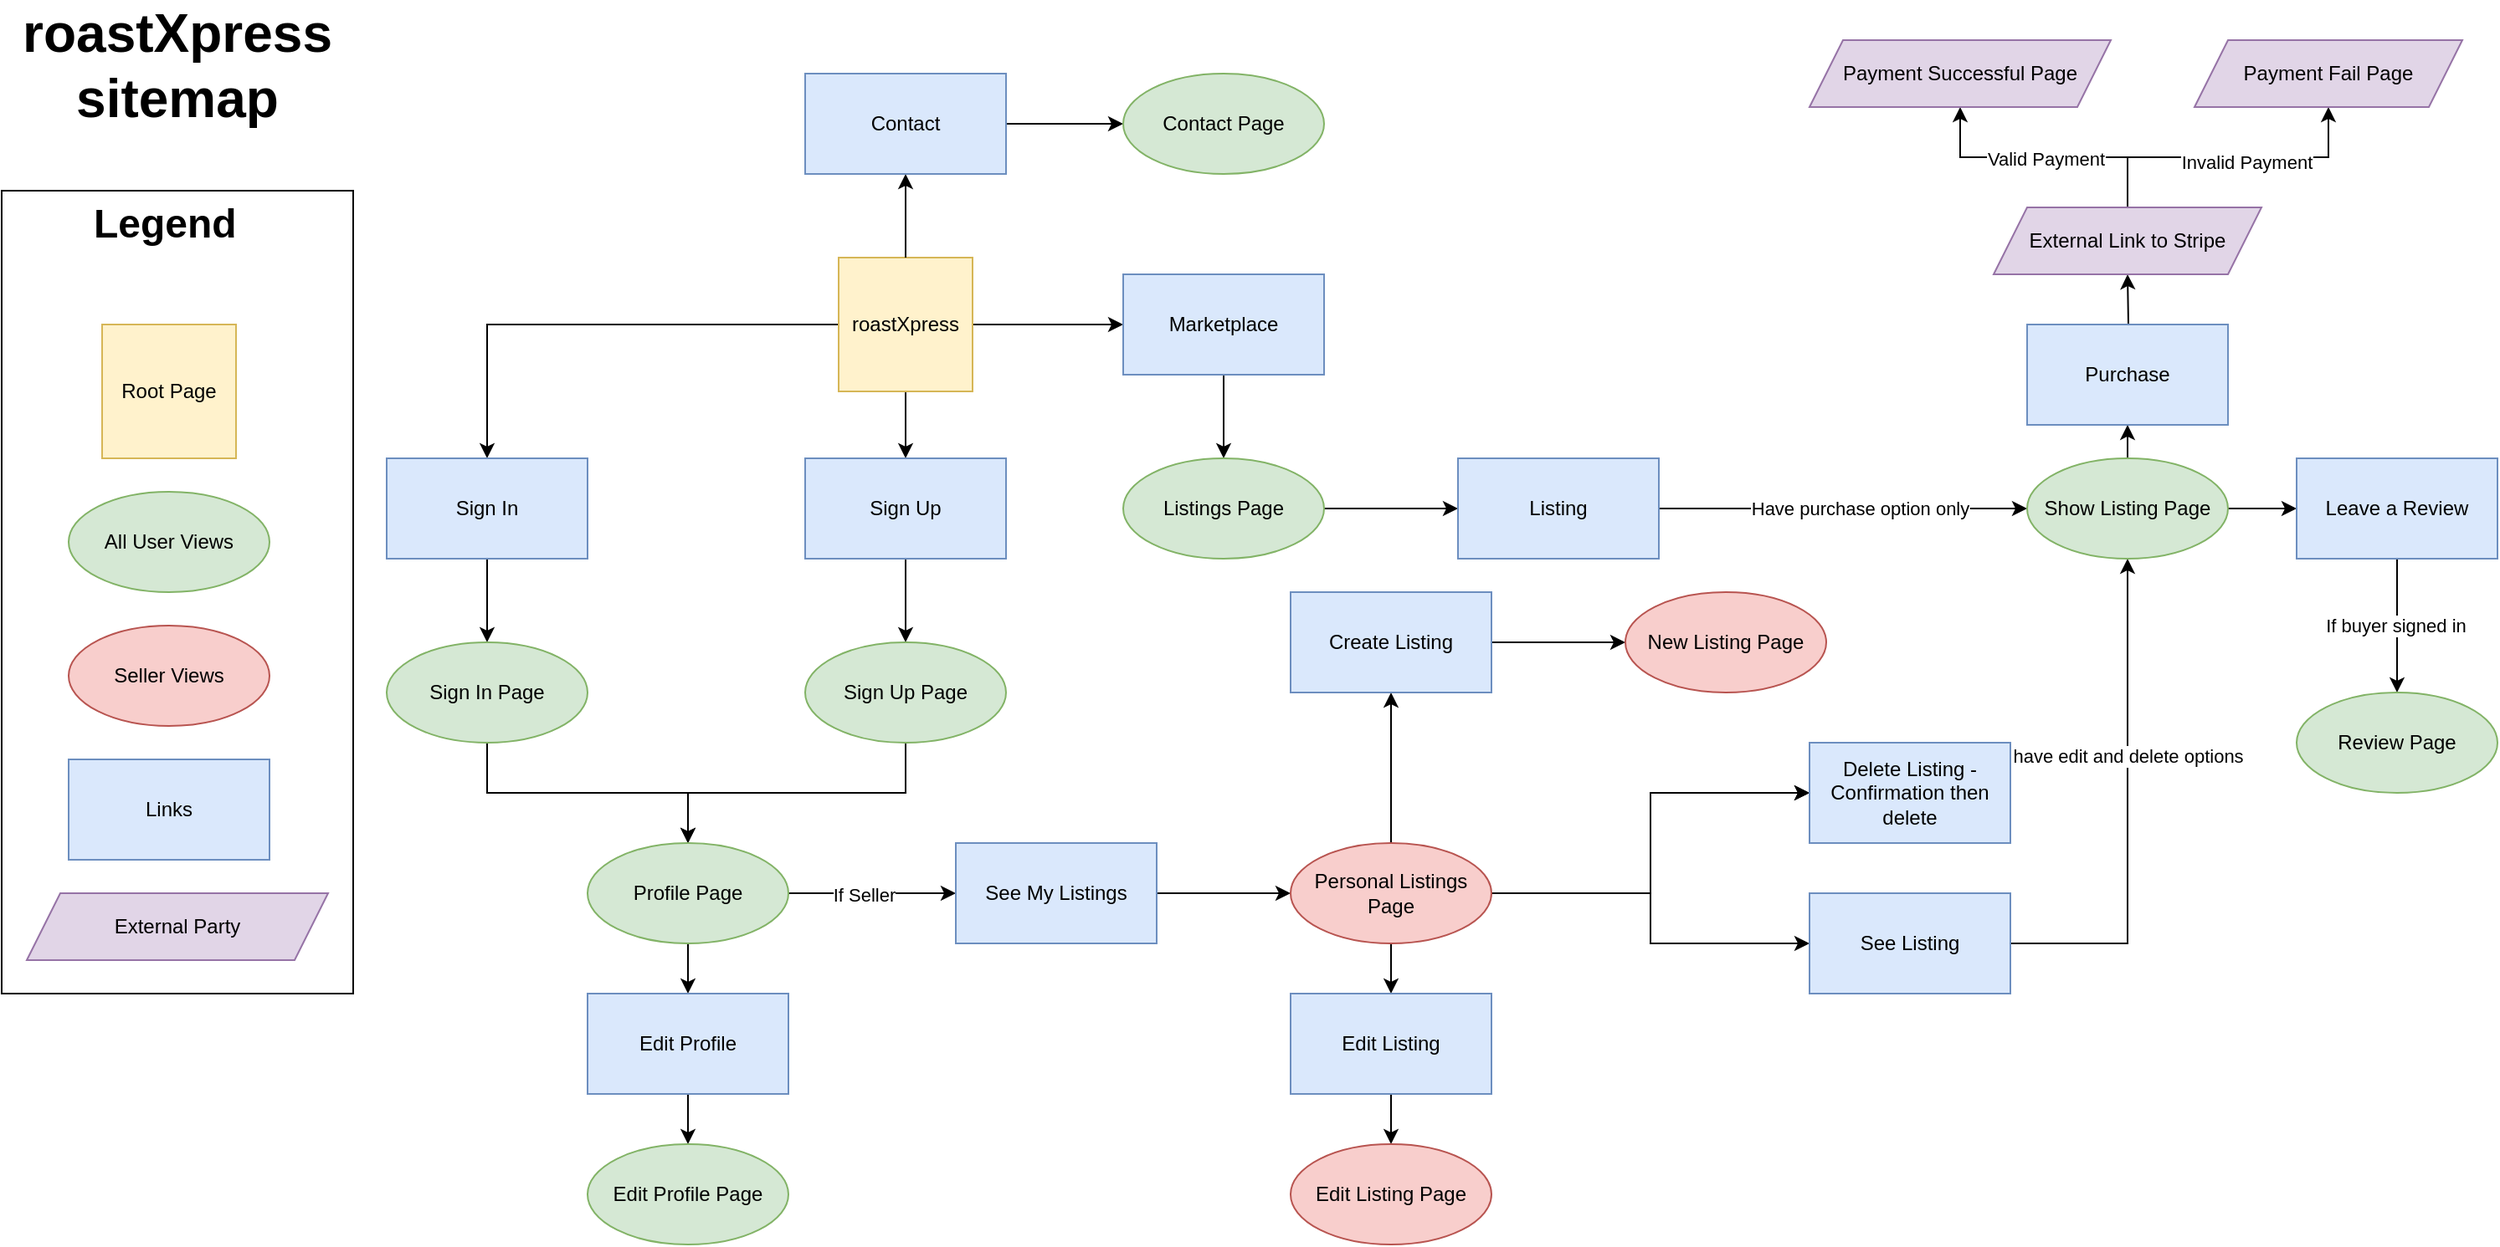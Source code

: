<mxfile version="16.6.5" type="device"><diagram id="UZr0NOf91ekg33KL-dlk" name="Page-1"><mxGraphModel dx="3410" dy="1295" grid="1" gridSize="10" guides="1" tooltips="1" connect="1" arrows="1" fold="1" page="1" pageScale="1" pageWidth="827" pageHeight="1169" math="0" shadow="0"><root><mxCell id="0"/><mxCell id="1" parent="0"/><mxCell id="y_lOSonORsIYvdCFYzFH-95" value="" style="rounded=0;whiteSpace=wrap;html=1;fillColor=none;" vertex="1" parent="1"><mxGeometry x="-130" y="120" width="210" height="480" as="geometry"/></mxCell><mxCell id="y_lOSonORsIYvdCFYzFH-3" value="" style="edgeStyle=orthogonalEdgeStyle;rounded=0;orthogonalLoop=1;jettySize=auto;html=1;" edge="1" parent="1" source="y_lOSonORsIYvdCFYzFH-1" target="y_lOSonORsIYvdCFYzFH-2"><mxGeometry relative="1" as="geometry"/></mxCell><mxCell id="y_lOSonORsIYvdCFYzFH-5" value="" style="edgeStyle=orthogonalEdgeStyle;rounded=0;orthogonalLoop=1;jettySize=auto;html=1;" edge="1" parent="1" source="y_lOSonORsIYvdCFYzFH-1" target="y_lOSonORsIYvdCFYzFH-4"><mxGeometry relative="1" as="geometry"/></mxCell><mxCell id="y_lOSonORsIYvdCFYzFH-23" value="" style="edgeStyle=orthogonalEdgeStyle;rounded=0;orthogonalLoop=1;jettySize=auto;html=1;" edge="1" parent="1" source="y_lOSonORsIYvdCFYzFH-1" target="y_lOSonORsIYvdCFYzFH-22"><mxGeometry relative="1" as="geometry"/></mxCell><mxCell id="y_lOSonORsIYvdCFYzFH-1" value="roastXpress" style="whiteSpace=wrap;html=1;aspect=fixed;fillColor=#fff2cc;strokeColor=#d6b656;" vertex="1" parent="1"><mxGeometry x="370" y="160" width="80" height="80" as="geometry"/></mxCell><mxCell id="y_lOSonORsIYvdCFYzFH-11" value="" style="edgeStyle=orthogonalEdgeStyle;rounded=0;orthogonalLoop=1;jettySize=auto;html=1;" edge="1" parent="1" source="y_lOSonORsIYvdCFYzFH-2" target="y_lOSonORsIYvdCFYzFH-10"><mxGeometry relative="1" as="geometry"/></mxCell><mxCell id="y_lOSonORsIYvdCFYzFH-2" value="Sign In" style="whiteSpace=wrap;html=1;fillColor=#dae8fc;strokeColor=#6c8ebf;" vertex="1" parent="1"><mxGeometry x="100" y="280" width="120" height="60" as="geometry"/></mxCell><mxCell id="y_lOSonORsIYvdCFYzFH-9" value="" style="edgeStyle=orthogonalEdgeStyle;rounded=0;orthogonalLoop=1;jettySize=auto;html=1;" edge="1" parent="1" source="y_lOSonORsIYvdCFYzFH-4" target="y_lOSonORsIYvdCFYzFH-8"><mxGeometry relative="1" as="geometry"/></mxCell><mxCell id="y_lOSonORsIYvdCFYzFH-4" value="Sign Up" style="whiteSpace=wrap;html=1;fillColor=#dae8fc;strokeColor=#6c8ebf;" vertex="1" parent="1"><mxGeometry x="350" y="280" width="120" height="60" as="geometry"/></mxCell><mxCell id="y_lOSonORsIYvdCFYzFH-14" style="edgeStyle=orthogonalEdgeStyle;rounded=0;orthogonalLoop=1;jettySize=auto;html=1;entryX=0.5;entryY=0;entryDx=0;entryDy=0;" edge="1" parent="1" source="y_lOSonORsIYvdCFYzFH-8" target="y_lOSonORsIYvdCFYzFH-12"><mxGeometry relative="1" as="geometry"><Array as="points"><mxPoint x="410" y="480"/><mxPoint x="280" y="480"/></Array></mxGeometry></mxCell><mxCell id="y_lOSonORsIYvdCFYzFH-8" value="Sign Up Page" style="ellipse;whiteSpace=wrap;html=1;fillColor=#d5e8d4;strokeColor=#82b366;" vertex="1" parent="1"><mxGeometry x="350" y="390" width="120" height="60" as="geometry"/></mxCell><mxCell id="y_lOSonORsIYvdCFYzFH-13" value="" style="edgeStyle=orthogonalEdgeStyle;rounded=0;orthogonalLoop=1;jettySize=auto;html=1;" edge="1" parent="1" source="y_lOSonORsIYvdCFYzFH-10" target="y_lOSonORsIYvdCFYzFH-12"><mxGeometry relative="1" as="geometry"><Array as="points"><mxPoint x="160" y="480"/><mxPoint x="280" y="480"/></Array></mxGeometry></mxCell><mxCell id="y_lOSonORsIYvdCFYzFH-10" value="Sign In Page" style="ellipse;whiteSpace=wrap;html=1;fillColor=#d5e8d4;strokeColor=#82b366;" vertex="1" parent="1"><mxGeometry x="100" y="390" width="120" height="60" as="geometry"/></mxCell><mxCell id="y_lOSonORsIYvdCFYzFH-18" value="" style="edgeStyle=orthogonalEdgeStyle;rounded=0;orthogonalLoop=1;jettySize=auto;html=1;" edge="1" parent="1" source="y_lOSonORsIYvdCFYzFH-12" target="y_lOSonORsIYvdCFYzFH-17"><mxGeometry relative="1" as="geometry"/></mxCell><mxCell id="y_lOSonORsIYvdCFYzFH-35" value="" style="edgeStyle=orthogonalEdgeStyle;rounded=0;orthogonalLoop=1;jettySize=auto;html=1;" edge="1" parent="1" source="y_lOSonORsIYvdCFYzFH-12" target="y_lOSonORsIYvdCFYzFH-34"><mxGeometry relative="1" as="geometry"/></mxCell><mxCell id="y_lOSonORsIYvdCFYzFH-36" value="If Seller" style="edgeLabel;html=1;align=center;verticalAlign=middle;resizable=0;points=[];" vertex="1" connectable="0" parent="y_lOSonORsIYvdCFYzFH-35"><mxGeometry x="-0.113" y="-1" relative="1" as="geometry"><mxPoint as="offset"/></mxGeometry></mxCell><mxCell id="y_lOSonORsIYvdCFYzFH-12" value="Profile Page" style="ellipse;whiteSpace=wrap;html=1;fillColor=#d5e8d4;strokeColor=#82b366;" vertex="1" parent="1"><mxGeometry x="220" y="510" width="120" height="60" as="geometry"/></mxCell><mxCell id="y_lOSonORsIYvdCFYzFH-20" value="" style="edgeStyle=orthogonalEdgeStyle;rounded=0;orthogonalLoop=1;jettySize=auto;html=1;" edge="1" parent="1" source="y_lOSonORsIYvdCFYzFH-17" target="y_lOSonORsIYvdCFYzFH-19"><mxGeometry relative="1" as="geometry"/></mxCell><mxCell id="y_lOSonORsIYvdCFYzFH-17" value="Edit Profile" style="whiteSpace=wrap;html=1;fillColor=#dae8fc;strokeColor=#6c8ebf;" vertex="1" parent="1"><mxGeometry x="220" y="600" width="120" height="60" as="geometry"/></mxCell><mxCell id="y_lOSonORsIYvdCFYzFH-19" value="Edit Profile Page" style="ellipse;whiteSpace=wrap;html=1;fillColor=#d5e8d4;strokeColor=#82b366;" vertex="1" parent="1"><mxGeometry x="220" y="690" width="120" height="60" as="geometry"/></mxCell><mxCell id="y_lOSonORsIYvdCFYzFH-25" value="" style="edgeStyle=orthogonalEdgeStyle;rounded=0;orthogonalLoop=1;jettySize=auto;html=1;" edge="1" parent="1" source="y_lOSonORsIYvdCFYzFH-22" target="y_lOSonORsIYvdCFYzFH-24"><mxGeometry relative="1" as="geometry"/></mxCell><mxCell id="y_lOSonORsIYvdCFYzFH-22" value="Marketplace" style="whiteSpace=wrap;html=1;fillColor=#dae8fc;strokeColor=#6c8ebf;" vertex="1" parent="1"><mxGeometry x="540" y="170" width="120" height="60" as="geometry"/></mxCell><mxCell id="y_lOSonORsIYvdCFYzFH-55" value="" style="edgeStyle=orthogonalEdgeStyle;rounded=0;orthogonalLoop=1;jettySize=auto;html=1;" edge="1" parent="1" source="y_lOSonORsIYvdCFYzFH-24" target="y_lOSonORsIYvdCFYzFH-54"><mxGeometry relative="1" as="geometry"/></mxCell><mxCell id="y_lOSonORsIYvdCFYzFH-24" value="Listings Page" style="ellipse;whiteSpace=wrap;html=1;fillColor=#d5e8d4;strokeColor=#82b366;" vertex="1" parent="1"><mxGeometry x="540" y="280" width="120" height="60" as="geometry"/></mxCell><mxCell id="y_lOSonORsIYvdCFYzFH-31" value="" style="edgeStyle=orthogonalEdgeStyle;rounded=0;orthogonalLoop=1;jettySize=auto;html=1;exitX=0.5;exitY=0;exitDx=0;exitDy=0;" edge="1" parent="1" source="y_lOSonORsIYvdCFYzFH-1" target="y_lOSonORsIYvdCFYzFH-30"><mxGeometry relative="1" as="geometry"/></mxCell><mxCell id="y_lOSonORsIYvdCFYzFH-33" value="" style="edgeStyle=orthogonalEdgeStyle;rounded=0;orthogonalLoop=1;jettySize=auto;html=1;" edge="1" parent="1" source="y_lOSonORsIYvdCFYzFH-30" target="y_lOSonORsIYvdCFYzFH-32"><mxGeometry relative="1" as="geometry"/></mxCell><mxCell id="y_lOSonORsIYvdCFYzFH-30" value="Contact" style="whiteSpace=wrap;html=1;fillColor=#dae8fc;strokeColor=#6c8ebf;" vertex="1" parent="1"><mxGeometry x="350" y="50" width="120" height="60" as="geometry"/></mxCell><mxCell id="y_lOSonORsIYvdCFYzFH-32" value="Contact Page" style="ellipse;whiteSpace=wrap;html=1;fillColor=#d5e8d4;strokeColor=#82b366;" vertex="1" parent="1"><mxGeometry x="540" y="50" width="120" height="60" as="geometry"/></mxCell><mxCell id="y_lOSonORsIYvdCFYzFH-38" value="" style="edgeStyle=orthogonalEdgeStyle;rounded=0;orthogonalLoop=1;jettySize=auto;html=1;" edge="1" parent="1" source="y_lOSonORsIYvdCFYzFH-34" target="y_lOSonORsIYvdCFYzFH-37"><mxGeometry relative="1" as="geometry"/></mxCell><mxCell id="y_lOSonORsIYvdCFYzFH-34" value="See My Listings" style="whiteSpace=wrap;html=1;fillColor=#dae8fc;strokeColor=#6c8ebf;" vertex="1" parent="1"><mxGeometry x="440" y="510" width="120" height="60" as="geometry"/></mxCell><mxCell id="y_lOSonORsIYvdCFYzFH-40" value="" style="edgeStyle=orthogonalEdgeStyle;rounded=0;orthogonalLoop=1;jettySize=auto;html=1;" edge="1" parent="1" source="y_lOSonORsIYvdCFYzFH-37" target="y_lOSonORsIYvdCFYzFH-39"><mxGeometry relative="1" as="geometry"/></mxCell><mxCell id="y_lOSonORsIYvdCFYzFH-42" value="" style="edgeStyle=orthogonalEdgeStyle;rounded=0;orthogonalLoop=1;jettySize=auto;html=1;" edge="1" parent="1" source="y_lOSonORsIYvdCFYzFH-37" target="y_lOSonORsIYvdCFYzFH-41"><mxGeometry relative="1" as="geometry"/></mxCell><mxCell id="y_lOSonORsIYvdCFYzFH-48" value="" style="edgeStyle=orthogonalEdgeStyle;rounded=0;orthogonalLoop=1;jettySize=auto;html=1;" edge="1" parent="1" source="y_lOSonORsIYvdCFYzFH-37" target="y_lOSonORsIYvdCFYzFH-47"><mxGeometry relative="1" as="geometry"/></mxCell><mxCell id="y_lOSonORsIYvdCFYzFH-51" value="" style="edgeStyle=orthogonalEdgeStyle;rounded=0;orthogonalLoop=1;jettySize=auto;html=1;" edge="1" parent="1" source="y_lOSonORsIYvdCFYzFH-37" target="y_lOSonORsIYvdCFYzFH-41"><mxGeometry relative="1" as="geometry"/></mxCell><mxCell id="y_lOSonORsIYvdCFYzFH-53" style="edgeStyle=orthogonalEdgeStyle;rounded=0;orthogonalLoop=1;jettySize=auto;html=1;" edge="1" parent="1" source="y_lOSonORsIYvdCFYzFH-37" target="y_lOSonORsIYvdCFYzFH-52"><mxGeometry relative="1" as="geometry"/></mxCell><mxCell id="y_lOSonORsIYvdCFYzFH-37" value="Personal Listings Page" style="ellipse;whiteSpace=wrap;html=1;fillColor=#f8cecc;strokeColor=#b85450;" vertex="1" parent="1"><mxGeometry x="640" y="510" width="120" height="60" as="geometry"/></mxCell><mxCell id="y_lOSonORsIYvdCFYzFH-46" value="" style="edgeStyle=orthogonalEdgeStyle;rounded=0;orthogonalLoop=1;jettySize=auto;html=1;" edge="1" parent="1" source="y_lOSonORsIYvdCFYzFH-39" target="y_lOSonORsIYvdCFYzFH-45"><mxGeometry relative="1" as="geometry"/></mxCell><mxCell id="y_lOSonORsIYvdCFYzFH-39" value="Edit Listing" style="whiteSpace=wrap;html=1;fillColor=#dae8fc;strokeColor=#6c8ebf;" vertex="1" parent="1"><mxGeometry x="640" y="600" width="120" height="60" as="geometry"/></mxCell><mxCell id="y_lOSonORsIYvdCFYzFH-41" value="Delete Listing - Confirmation then delete" style="whiteSpace=wrap;html=1;fillColor=#dae8fc;strokeColor=#6c8ebf;" vertex="1" parent="1"><mxGeometry x="950" y="450" width="120" height="60" as="geometry"/></mxCell><mxCell id="y_lOSonORsIYvdCFYzFH-45" value="Edit Listing Page" style="ellipse;whiteSpace=wrap;html=1;fillColor=#f8cecc;strokeColor=#b85450;" vertex="1" parent="1"><mxGeometry x="640" y="690" width="120" height="60" as="geometry"/></mxCell><mxCell id="y_lOSonORsIYvdCFYzFH-50" value="" style="edgeStyle=orthogonalEdgeStyle;rounded=0;orthogonalLoop=1;jettySize=auto;html=1;" edge="1" parent="1" source="y_lOSonORsIYvdCFYzFH-47" target="y_lOSonORsIYvdCFYzFH-49"><mxGeometry relative="1" as="geometry"/></mxCell><mxCell id="y_lOSonORsIYvdCFYzFH-47" value="Create Listing" style="whiteSpace=wrap;html=1;fillColor=#dae8fc;strokeColor=#6c8ebf;" vertex="1" parent="1"><mxGeometry x="640" y="360" width="120" height="60" as="geometry"/></mxCell><mxCell id="y_lOSonORsIYvdCFYzFH-49" value="New Listing Page" style="ellipse;whiteSpace=wrap;html=1;fillColor=#f8cecc;strokeColor=#b85450;" vertex="1" parent="1"><mxGeometry x="840" y="360" width="120" height="60" as="geometry"/></mxCell><mxCell id="y_lOSonORsIYvdCFYzFH-58" style="edgeStyle=orthogonalEdgeStyle;rounded=0;orthogonalLoop=1;jettySize=auto;html=1;entryX=0.5;entryY=1;entryDx=0;entryDy=0;" edge="1" parent="1" source="y_lOSonORsIYvdCFYzFH-52" target="y_lOSonORsIYvdCFYzFH-56"><mxGeometry relative="1" as="geometry"/></mxCell><mxCell id="y_lOSonORsIYvdCFYzFH-59" value="have edit and delete options" style="edgeLabel;html=1;align=center;verticalAlign=middle;resizable=0;points=[];" vertex="1" connectable="0" parent="y_lOSonORsIYvdCFYzFH-58"><mxGeometry x="0.074" y="1" relative="1" as="geometry"><mxPoint x="1" y="-21" as="offset"/></mxGeometry></mxCell><mxCell id="y_lOSonORsIYvdCFYzFH-52" value="See Listing" style="rounded=0;whiteSpace=wrap;html=1;fillColor=#dae8fc;strokeColor=#6c8ebf;" vertex="1" parent="1"><mxGeometry x="950" y="540" width="120" height="60" as="geometry"/></mxCell><mxCell id="y_lOSonORsIYvdCFYzFH-57" value="" style="edgeStyle=orthogonalEdgeStyle;rounded=0;orthogonalLoop=1;jettySize=auto;html=1;" edge="1" parent="1" source="y_lOSonORsIYvdCFYzFH-54" target="y_lOSonORsIYvdCFYzFH-56"><mxGeometry relative="1" as="geometry"><Array as="points"><mxPoint x="970" y="310"/><mxPoint x="970" y="310"/></Array></mxGeometry></mxCell><mxCell id="y_lOSonORsIYvdCFYzFH-60" value="Have purchase option only" style="edgeLabel;html=1;align=center;verticalAlign=middle;resizable=0;points=[];" vertex="1" connectable="0" parent="y_lOSonORsIYvdCFYzFH-57"><mxGeometry x="0.173" y="3" relative="1" as="geometry"><mxPoint x="-9" y="3" as="offset"/></mxGeometry></mxCell><mxCell id="y_lOSonORsIYvdCFYzFH-54" value="Listing" style="whiteSpace=wrap;html=1;fillColor=#dae8fc;strokeColor=#6c8ebf;" vertex="1" parent="1"><mxGeometry x="740" y="280" width="120" height="60" as="geometry"/></mxCell><mxCell id="y_lOSonORsIYvdCFYzFH-62" value="" style="edgeStyle=orthogonalEdgeStyle;rounded=0;orthogonalLoop=1;jettySize=auto;html=1;" edge="1" parent="1" source="y_lOSonORsIYvdCFYzFH-56" target="y_lOSonORsIYvdCFYzFH-61"><mxGeometry relative="1" as="geometry"/></mxCell><mxCell id="y_lOSonORsIYvdCFYzFH-72" value="" style="edgeStyle=orthogonalEdgeStyle;rounded=0;orthogonalLoop=1;jettySize=auto;html=1;" edge="1" parent="1" source="y_lOSonORsIYvdCFYzFH-56" target="y_lOSonORsIYvdCFYzFH-71"><mxGeometry relative="1" as="geometry"/></mxCell><mxCell id="y_lOSonORsIYvdCFYzFH-56" value="Show Listing Page" style="ellipse;whiteSpace=wrap;html=1;fillColor=#d5e8d4;strokeColor=#82b366;" vertex="1" parent="1"><mxGeometry x="1080" y="280" width="120" height="60" as="geometry"/></mxCell><mxCell id="y_lOSonORsIYvdCFYzFH-66" value="" style="edgeStyle=orthogonalEdgeStyle;rounded=0;orthogonalLoop=1;jettySize=auto;html=1;" edge="1" parent="1" target="y_lOSonORsIYvdCFYzFH-65"><mxGeometry relative="1" as="geometry"><mxPoint x="1140" y="230" as="sourcePoint"/></mxGeometry></mxCell><mxCell id="y_lOSonORsIYvdCFYzFH-61" value="Purchase" style="whiteSpace=wrap;html=1;fillColor=#dae8fc;strokeColor=#6c8ebf;" vertex="1" parent="1"><mxGeometry x="1080" y="200" width="120" height="60" as="geometry"/></mxCell><mxCell id="y_lOSonORsIYvdCFYzFH-68" value="" style="edgeStyle=orthogonalEdgeStyle;rounded=0;orthogonalLoop=1;jettySize=auto;html=1;" edge="1" parent="1" source="y_lOSonORsIYvdCFYzFH-65" target="y_lOSonORsIYvdCFYzFH-67"><mxGeometry relative="1" as="geometry"><Array as="points"><mxPoint x="1140" y="100"/><mxPoint x="1040" y="100"/></Array></mxGeometry></mxCell><mxCell id="y_lOSonORsIYvdCFYzFH-83" value="Valid Payment" style="edgeLabel;html=1;align=center;verticalAlign=middle;resizable=0;points=[];" vertex="1" connectable="0" parent="y_lOSonORsIYvdCFYzFH-68"><mxGeometry x="-0.108" y="1" relative="1" as="geometry"><mxPoint x="-8" as="offset"/></mxGeometry></mxCell><mxCell id="y_lOSonORsIYvdCFYzFH-70" value="" style="edgeStyle=orthogonalEdgeStyle;rounded=0;orthogonalLoop=1;jettySize=auto;html=1;" edge="1" parent="1" source="y_lOSonORsIYvdCFYzFH-65" target="y_lOSonORsIYvdCFYzFH-69"><mxGeometry relative="1" as="geometry"/></mxCell><mxCell id="y_lOSonORsIYvdCFYzFH-81" value="Invalid Payment" style="edgeLabel;html=1;align=center;verticalAlign=middle;resizable=0;points=[];" vertex="1" connectable="0" parent="y_lOSonORsIYvdCFYzFH-70"><mxGeometry x="-0.107" y="-3" relative="1" as="geometry"><mxPoint x="20" as="offset"/></mxGeometry></mxCell><mxCell id="y_lOSonORsIYvdCFYzFH-65" value="External Link to Stripe" style="shape=parallelogram;perimeter=parallelogramPerimeter;whiteSpace=wrap;html=1;fixedSize=1;fillColor=#e1d5e7;strokeColor=#9673a6;" vertex="1" parent="1"><mxGeometry x="1060" y="130" width="160" height="40" as="geometry"/></mxCell><mxCell id="y_lOSonORsIYvdCFYzFH-67" value="Payment Successful Page" style="shape=parallelogram;perimeter=parallelogramPerimeter;whiteSpace=wrap;html=1;fixedSize=1;fillColor=#e1d5e7;strokeColor=#9673a6;" vertex="1" parent="1"><mxGeometry x="950" y="30" width="180" height="40" as="geometry"/></mxCell><mxCell id="y_lOSonORsIYvdCFYzFH-69" value="Payment Fail Page" style="shape=parallelogram;perimeter=parallelogramPerimeter;whiteSpace=wrap;html=1;fixedSize=1;fillColor=#e1d5e7;strokeColor=#9673a6;" vertex="1" parent="1"><mxGeometry x="1180" y="30" width="160" height="40" as="geometry"/></mxCell><mxCell id="y_lOSonORsIYvdCFYzFH-74" value="" style="edgeStyle=orthogonalEdgeStyle;rounded=0;orthogonalLoop=1;jettySize=auto;html=1;" edge="1" parent="1" source="y_lOSonORsIYvdCFYzFH-71" target="y_lOSonORsIYvdCFYzFH-73"><mxGeometry relative="1" as="geometry"><Array as="points"><mxPoint x="1301" y="370"/><mxPoint x="1301" y="370"/></Array></mxGeometry></mxCell><mxCell id="y_lOSonORsIYvdCFYzFH-78" value="If buyer signed in" style="edgeLabel;html=1;align=center;verticalAlign=middle;resizable=0;points=[];" vertex="1" connectable="0" parent="y_lOSonORsIYvdCFYzFH-74"><mxGeometry x="-0.25" y="-1" relative="1" as="geometry"><mxPoint y="10" as="offset"/></mxGeometry></mxCell><mxCell id="y_lOSonORsIYvdCFYzFH-71" value="Leave a Review" style="whiteSpace=wrap;html=1;fillColor=#dae8fc;strokeColor=#6c8ebf;" vertex="1" parent="1"><mxGeometry x="1241" y="280" width="120" height="60" as="geometry"/></mxCell><mxCell id="y_lOSonORsIYvdCFYzFH-73" value="Review Page" style="ellipse;whiteSpace=wrap;html=1;fillColor=#d5e8d4;strokeColor=#82b366;" vertex="1" parent="1"><mxGeometry x="1241" y="420" width="120" height="60" as="geometry"/></mxCell><mxCell id="y_lOSonORsIYvdCFYzFH-87" value="All User Views" style="ellipse;whiteSpace=wrap;html=1;fillColor=#d5e8d4;strokeColor=#82b366;" vertex="1" parent="1"><mxGeometry x="-90" y="300" width="120" height="60" as="geometry"/></mxCell><mxCell id="y_lOSonORsIYvdCFYzFH-88" value="&lt;h1&gt;Legend&lt;/h1&gt;" style="text;html=1;strokeColor=none;fillColor=none;spacing=5;spacingTop=-20;whiteSpace=wrap;overflow=hidden;rounded=0;" vertex="1" parent="1"><mxGeometry x="-80" y="120" width="110" height="40" as="geometry"/></mxCell><mxCell id="y_lOSonORsIYvdCFYzFH-90" value="Links" style="whiteSpace=wrap;html=1;fillColor=#dae8fc;strokeColor=#6c8ebf;" vertex="1" parent="1"><mxGeometry x="-90" y="460" width="120" height="60" as="geometry"/></mxCell><mxCell id="y_lOSonORsIYvdCFYzFH-91" value="Root Page" style="whiteSpace=wrap;html=1;aspect=fixed;fillColor=#fff2cc;strokeColor=#d6b656;" vertex="1" parent="1"><mxGeometry x="-70" y="200" width="80" height="80" as="geometry"/></mxCell><mxCell id="y_lOSonORsIYvdCFYzFH-92" value="External Party" style="shape=parallelogram;perimeter=parallelogramPerimeter;whiteSpace=wrap;html=1;fixedSize=1;fillColor=#e1d5e7;strokeColor=#9673a6;" vertex="1" parent="1"><mxGeometry x="-115" y="540" width="180" height="40" as="geometry"/></mxCell><mxCell id="y_lOSonORsIYvdCFYzFH-93" value="Seller Views" style="ellipse;whiteSpace=wrap;html=1;fillColor=#f8cecc;strokeColor=#b85450;" vertex="1" parent="1"><mxGeometry x="-90" y="380" width="120" height="60" as="geometry"/></mxCell><mxCell id="y_lOSonORsIYvdCFYzFH-97" value="&lt;font style=&quot;font-size: 32px&quot;&gt;&lt;b&gt;roastXpress sitemap&lt;/b&gt;&lt;/font&gt;" style="text;html=1;strokeColor=none;fillColor=none;align=center;verticalAlign=middle;whiteSpace=wrap;rounded=0;" vertex="1" parent="1"><mxGeometry x="-55" y="30" width="60" height="30" as="geometry"/></mxCell></root></mxGraphModel></diagram></mxfile>